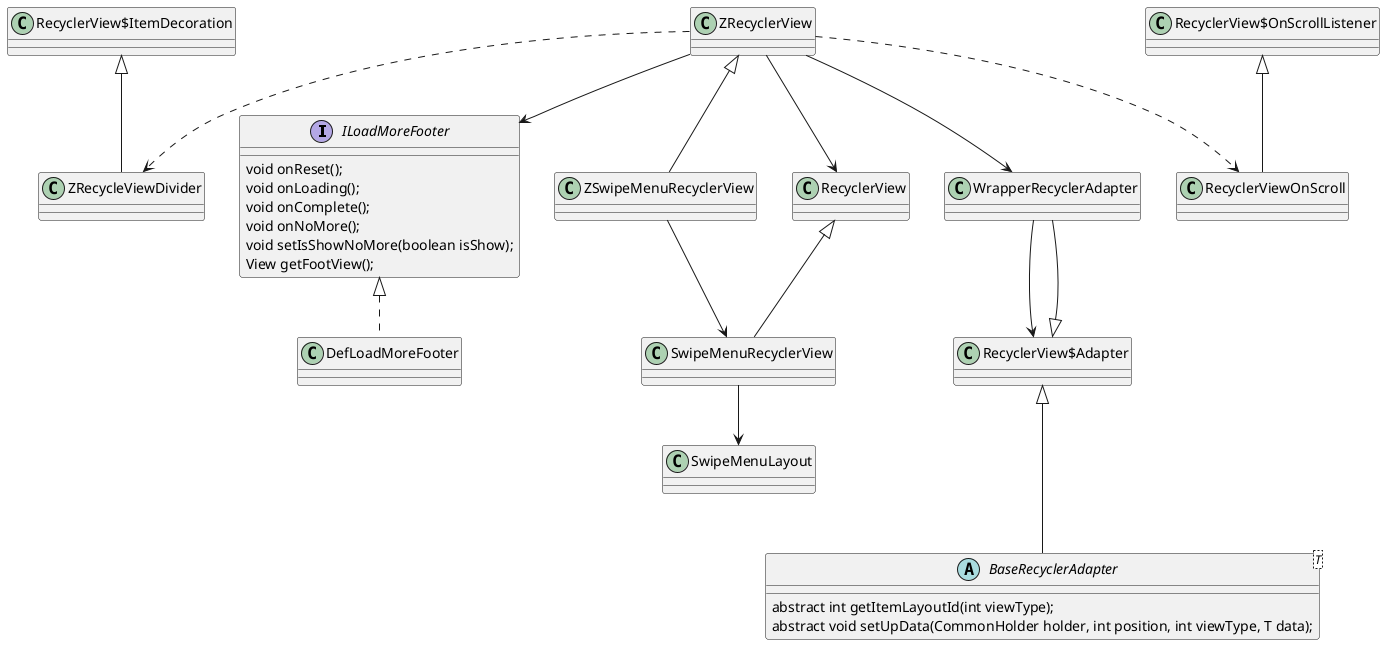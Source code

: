 @startuml


interface ILoadMoreFooter

ZRecyclerView <|-- ZSwipeMenuRecyclerView
RecyclerView$ItemDecoration <|-- ZRecycleViewDivider
RecyclerView$OnScrollListener <|-- RecyclerViewOnScroll

ILoadMoreFooter <|.. DefLoadMoreFooter
ZRecyclerView --> ILoadMoreFooter
ZRecyclerView --> RecyclerView
ZRecyclerView ..> ZRecycleViewDivider
ZRecyclerView ..> RecyclerViewOnScroll
ZRecyclerView --> WrapperRecyclerAdapter

RecyclerView <|-- SwipeMenuRecyclerView
SwipeMenuRecyclerView --> SwipeMenuLayout
ZSwipeMenuRecyclerView --> SwipeMenuRecyclerView

RecyclerView$Adapter <|-- WrapperRecyclerAdapter
RecyclerView$Adapter <|--- BaseRecyclerAdapter
WrapperRecyclerAdapter --> RecyclerView$Adapter

interface ILoadMoreFooter {
    void onReset();
    void onLoading();
    void onComplete();
    void onNoMore();
    void setIsShowNoMore(boolean isShow);
    View getFootView();
}
abstract class BaseRecyclerAdapter<T>{
    abstract int getItemLayoutId(int viewType);
    abstract void setUpData(CommonHolder holder, int position, int viewType, T data);
}

@enduml